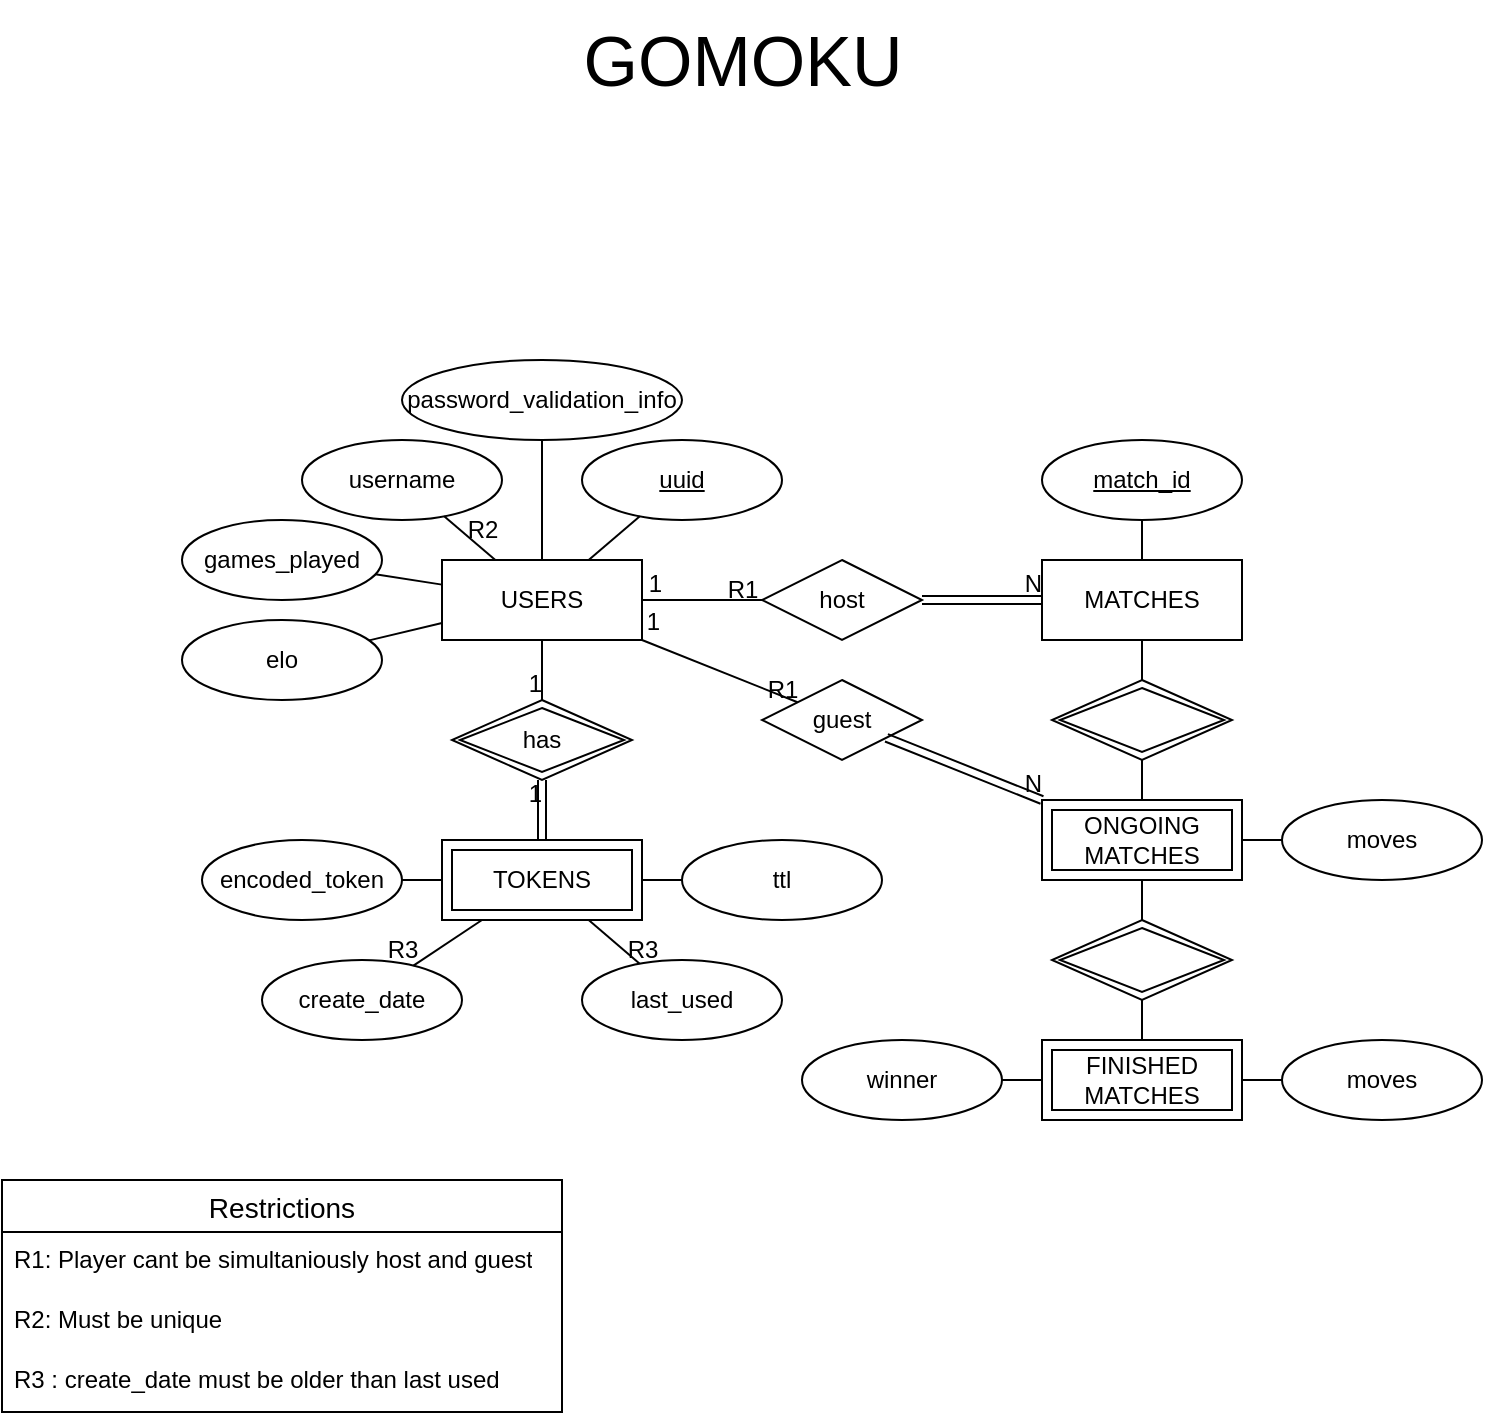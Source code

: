 <mxfile version="20.5.3" type="embed"><diagram name="Page-1" id="w9ihNUBb9Rjg-Ea71THt"><mxGraphModel dx="883" dy="750" grid="1" gridSize="10" guides="1" tooltips="1" connect="1" arrows="1" fold="1" page="1" pageScale="1" pageWidth="827" pageHeight="1169" math="0" shadow="0"><root><mxCell id="0"/><mxCell id="1" parent="0"/><mxCell id="yqkwtP5y6iGvj30xNfCS-49" value="Restrictions" style="swimlane;fontStyle=0;childLayout=stackLayout;horizontal=1;startSize=26;horizontalStack=0;resizeParent=1;resizeParentMax=0;resizeLast=0;collapsible=1;marginBottom=0;align=center;fontSize=14;" parent="1" vertex="1"><mxGeometry x="40" y="640" width="280" height="116" as="geometry"/></mxCell><mxCell id="yqkwtP5y6iGvj30xNfCS-50" value="R1: Player cant be simultaniously host and guest" style="text;strokeColor=none;fillColor=none;spacingLeft=4;spacingRight=4;overflow=hidden;rotatable=0;points=[[0,0.5],[1,0.5]];portConstraint=eastwest;fontSize=12;whiteSpace=wrap;html=1;" parent="yqkwtP5y6iGvj30xNfCS-49" vertex="1"><mxGeometry y="26" width="280" height="30" as="geometry"/></mxCell><mxCell id="yqkwtP5y6iGvj30xNfCS-51" value="R2: Must be unique" style="text;strokeColor=none;fillColor=none;spacingLeft=4;spacingRight=4;overflow=hidden;rotatable=0;points=[[0,0.5],[1,0.5]];portConstraint=eastwest;fontSize=12;whiteSpace=wrap;html=1;" parent="yqkwtP5y6iGvj30xNfCS-49" vertex="1"><mxGeometry y="56" width="280" height="30" as="geometry"/></mxCell><mxCell id="yqkwtP5y6iGvj30xNfCS-52" value="R3 : create_date must be older than last used" style="text;strokeColor=none;fillColor=none;spacingLeft=4;spacingRight=4;overflow=hidden;rotatable=0;points=[[0,0.5],[1,0.5]];portConstraint=eastwest;fontSize=12;whiteSpace=wrap;html=1;" parent="yqkwtP5y6iGvj30xNfCS-49" vertex="1"><mxGeometry y="86" width="280" height="30" as="geometry"/></mxCell><mxCell id="57" value="GOMOKU" style="text;html=1;align=center;verticalAlign=middle;resizable=0;points=[];autosize=1;strokeColor=none;fillColor=none;fontSize=35;" parent="1" vertex="1"><mxGeometry x="320" y="50" width="180" height="60" as="geometry"/></mxCell><mxCell id="yqkwtP5y6iGvj30xNfCS-2" value="USERS" style="whiteSpace=wrap;html=1;align=center;container=0;" parent="1" vertex="1"><mxGeometry x="260" y="330" width="100" height="40" as="geometry"/></mxCell><mxCell id="yqkwtP5y6iGvj30xNfCS-3" value="username" style="ellipse;whiteSpace=wrap;html=1;align=center;container=0;" parent="1" vertex="1"><mxGeometry x="190" y="270" width="100" height="40" as="geometry"/></mxCell><mxCell id="yqkwtP5y6iGvj30xNfCS-4" value="uuid" style="ellipse;whiteSpace=wrap;html=1;align=center;fontStyle=4;container=0;" parent="1" vertex="1"><mxGeometry x="330" y="270" width="100" height="40" as="geometry"/></mxCell><mxCell id="yqkwtP5y6iGvj30xNfCS-6" value="MATCHES" style="whiteSpace=wrap;html=1;align=center;container=0;" parent="1" vertex="1"><mxGeometry x="560" y="330" width="100" height="40" as="geometry"/></mxCell><mxCell id="yqkwtP5y6iGvj30xNfCS-8" value="moves" style="ellipse;whiteSpace=wrap;html=1;align=center;container=0;" parent="1" vertex="1"><mxGeometry x="680" y="450" width="100" height="40" as="geometry"/></mxCell><mxCell id="yqkwtP5y6iGvj30xNfCS-9" value="match_id" style="ellipse;whiteSpace=wrap;html=1;align=center;fontStyle=4;container=0;" parent="1" vertex="1"><mxGeometry x="560" y="270" width="100" height="40" as="geometry"/></mxCell><mxCell id="yqkwtP5y6iGvj30xNfCS-12" value="" style="endArrow=none;html=1;rounded=0;" parent="1" source="yqkwtP5y6iGvj30xNfCS-9" target="yqkwtP5y6iGvj30xNfCS-6" edge="1"><mxGeometry relative="1" as="geometry"><mxPoint x="395" y="550" as="sourcePoint"/><mxPoint x="555" y="550" as="targetPoint"/></mxGeometry></mxCell><mxCell id="yqkwtP5y6iGvj30xNfCS-14" value="" style="endArrow=none;html=1;rounded=0;" parent="1" source="72" target="yqkwtP5y6iGvj30xNfCS-8" edge="1"><mxGeometry relative="1" as="geometry"><mxPoint x="660" y="470" as="sourcePoint"/><mxPoint x="555" y="550" as="targetPoint"/></mxGeometry></mxCell><mxCell id="yqkwtP5y6iGvj30xNfCS-15" value="" style="endArrow=none;html=1;rounded=0;" parent="1" source="yqkwtP5y6iGvj30xNfCS-4" target="yqkwtP5y6iGvj30xNfCS-2" edge="1"><mxGeometry relative="1" as="geometry"><mxPoint x="409" y="550" as="sourcePoint"/><mxPoint x="569" y="550" as="targetPoint"/></mxGeometry></mxCell><mxCell id="yqkwtP5y6iGvj30xNfCS-16" value="" style="endArrow=none;html=1;rounded=0;" parent="1" source="yqkwtP5y6iGvj30xNfCS-3" target="yqkwtP5y6iGvj30xNfCS-2" edge="1"><mxGeometry relative="1" as="geometry"><mxPoint x="409" y="550" as="sourcePoint"/><mxPoint x="569" y="550" as="targetPoint"/></mxGeometry></mxCell><mxCell id="yqkwtP5y6iGvj30xNfCS-19" value="elo" style="ellipse;whiteSpace=wrap;html=1;align=center;container=0;" parent="1" vertex="1"><mxGeometry x="130" y="360" width="100" height="40" as="geometry"/></mxCell><mxCell id="yqkwtP5y6iGvj30xNfCS-31" value="password_validation_info" style="ellipse;whiteSpace=wrap;html=1;align=center;container=0;" parent="1" vertex="1"><mxGeometry x="240" y="230" width="140" height="40" as="geometry"/></mxCell><mxCell id="yqkwtP5y6iGvj30xNfCS-43" value="encoded_token" style="ellipse;whiteSpace=wrap;html=1;align=center;container=0;" parent="1" vertex="1"><mxGeometry x="140" y="470" width="100" height="40" as="geometry"/></mxCell><mxCell id="yqkwtP5y6iGvj30xNfCS-44" value="" style="endArrow=none;html=1;rounded=0;" parent="1" source="39" target="yqkwtP5y6iGvj30xNfCS-43" edge="1"><mxGeometry relative="1" as="geometry"><mxPoint x="259.0" y="470.0" as="sourcePoint"/><mxPoint x="639" y="648" as="targetPoint"/></mxGeometry></mxCell><mxCell id="yqkwtP5y6iGvj30xNfCS-45" value="host" style="shape=rhombus;perimeter=rhombusPerimeter;whiteSpace=wrap;html=1;align=center;container=0;" parent="1" vertex="1"><mxGeometry x="420" y="330" width="80" height="40" as="geometry"/></mxCell><mxCell id="yqkwtP5y6iGvj30xNfCS-59" value="guest" style="shape=rhombus;perimeter=rhombusPerimeter;whiteSpace=wrap;html=1;align=center;container=0;" parent="1" vertex="1"><mxGeometry x="420" y="390" width="80" height="40" as="geometry"/></mxCell><mxCell id="yqkwtP5y6iGvj30xNfCS-64" value="R1" style="text;html=1;align=center;verticalAlign=middle;resizable=0;points=[];autosize=1;strokeColor=none;fillColor=none;container=0;" parent="1" vertex="1"><mxGeometry x="390" y="330" width="40" height="30" as="geometry"/></mxCell><mxCell id="yqkwtP5y6iGvj30xNfCS-65" value="R1" style="text;html=1;align=center;verticalAlign=middle;resizable=0;points=[];autosize=1;strokeColor=none;fillColor=none;container=0;" parent="1" vertex="1"><mxGeometry x="410" y="380" width="40" height="30" as="geometry"/></mxCell><mxCell id="4" value="winner" style="ellipse;whiteSpace=wrap;html=1;align=center;container=0;" parent="1" vertex="1"><mxGeometry x="440" y="570" width="100" height="40" as="geometry"/></mxCell><mxCell id="5" value="" style="endArrow=none;html=1;rounded=0;" parent="1" source="73" target="4" edge="1"><mxGeometry relative="1" as="geometry"><mxPoint x="560" y="590" as="sourcePoint"/><mxPoint x="590" y="630" as="targetPoint"/></mxGeometry></mxCell><mxCell id="8" value="" style="endArrow=none;html=1;rounded=0;" parent="1" source="67" target="yqkwtP5y6iGvj30xNfCS-6" edge="1"><mxGeometry relative="1" as="geometry"><mxPoint x="609" y="390" as="sourcePoint"/><mxPoint x="489" y="420" as="targetPoint"/></mxGeometry></mxCell><mxCell id="9" value="games_played" style="ellipse;whiteSpace=wrap;html=1;align=center;container=0;" parent="1" vertex="1"><mxGeometry x="130" y="310" width="100" height="40" as="geometry"/></mxCell><mxCell id="15" value="R2" style="text;html=1;align=center;verticalAlign=middle;resizable=0;points=[];autosize=1;strokeColor=none;fillColor=none;container=0;" parent="1" vertex="1"><mxGeometry x="260" y="300" width="40" height="30" as="geometry"/></mxCell><mxCell id="19" value="create_date" style="ellipse;whiteSpace=wrap;html=1;align=center;container=0;" parent="1" vertex="1"><mxGeometry x="170" y="530" width="100" height="40" as="geometry"/></mxCell><mxCell id="20" value="last_used" style="ellipse;whiteSpace=wrap;html=1;align=center;container=0;" parent="1" vertex="1"><mxGeometry x="330" y="530" width="100" height="40" as="geometry"/></mxCell><mxCell id="21" value="" style="endArrow=none;html=1;rounded=0;" parent="1" source="39" target="20" edge="1"><mxGeometry relative="1" as="geometry"><mxPoint x="309.0" y="490.0" as="sourcePoint"/><mxPoint x="489" y="420" as="targetPoint"/></mxGeometry></mxCell><mxCell id="22" value="" style="endArrow=none;html=1;rounded=0;" parent="1" source="39" target="19" edge="1"><mxGeometry relative="1" as="geometry"><mxPoint x="278.954" y="490.0" as="sourcePoint"/><mxPoint x="489" y="420" as="targetPoint"/></mxGeometry></mxCell><mxCell id="23" value="R3" style="text;html=1;align=center;verticalAlign=middle;resizable=0;points=[];autosize=1;strokeColor=none;fillColor=none;container=0;" parent="1" vertex="1"><mxGeometry x="220" y="510" width="40" height="30" as="geometry"/></mxCell><mxCell id="24" value="R3" style="text;html=1;align=center;verticalAlign=middle;resizable=0;points=[];autosize=1;strokeColor=none;fillColor=none;container=0;" parent="1" vertex="1"><mxGeometry x="340" y="510" width="40" height="30" as="geometry"/></mxCell><mxCell id="25" value="ttl" style="ellipse;whiteSpace=wrap;html=1;align=center;container=0;" parent="1" vertex="1"><mxGeometry x="380" y="470" width="100" height="40" as="geometry"/></mxCell><mxCell id="26" value="" style="endArrow=none;html=1;rounded=0;" parent="1" source="39" target="25" edge="1"><mxGeometry relative="1" as="geometry"><mxPoint x="339.046" y="490.0" as="sourcePoint"/><mxPoint x="489" y="420" as="targetPoint"/></mxGeometry></mxCell><mxCell id="29" value="" style="endArrow=none;html=1;rounded=0;" parent="1" source="yqkwtP5y6iGvj30xNfCS-2" target="yqkwtP5y6iGvj30xNfCS-31" edge="1"><mxGeometry relative="1" as="geometry"><mxPoint x="259" y="180" as="sourcePoint"/><mxPoint x="489" y="270" as="targetPoint"/></mxGeometry></mxCell><mxCell id="38" value="has" style="shape=rhombus;double=1;perimeter=rhombusPerimeter;whiteSpace=wrap;html=1;align=center;container=0;" parent="1" vertex="1"><mxGeometry x="265" y="400" width="90" height="40" as="geometry"/></mxCell><mxCell id="39" value="TOKENS" style="shape=ext;margin=3;double=1;whiteSpace=wrap;html=1;align=center;container=0;" parent="1" vertex="1"><mxGeometry x="260" y="470" width="100" height="40" as="geometry"/></mxCell><mxCell id="42" value="" style="shape=link;html=1;rounded=0;" parent="1" source="38" target="39" edge="1"><mxGeometry relative="1" as="geometry"><mxPoint x="229" y="420" as="sourcePoint"/><mxPoint x="389" y="420" as="targetPoint"/></mxGeometry></mxCell><mxCell id="43" value="1" style="resizable=0;html=1;align=right;verticalAlign=bottom;container=0;" parent="42" connectable="0" vertex="1"><mxGeometry relative="1" as="geometry"/></mxCell><mxCell id="44" value="" style="endArrow=none;html=1;rounded=0;" parent="1" source="38" target="yqkwtP5y6iGvj30xNfCS-2" edge="1"><mxGeometry relative="1" as="geometry"><mxPoint x="229" y="420" as="sourcePoint"/><mxPoint x="389" y="420" as="targetPoint"/></mxGeometry></mxCell><mxCell id="45" value="1" style="resizable=0;html=1;align=right;verticalAlign=bottom;container=0;" parent="44" connectable="0" vertex="1"><mxGeometry relative="1" as="geometry"><mxPoint y="15" as="offset"/></mxGeometry></mxCell><mxCell id="49" value="" style="endArrow=none;html=1;rounded=0;" parent="1" source="yqkwtP5y6iGvj30xNfCS-45" target="yqkwtP5y6iGvj30xNfCS-2" edge="1"><mxGeometry relative="1" as="geometry"><mxPoint x="229" y="420" as="sourcePoint"/><mxPoint x="389" y="420" as="targetPoint"/></mxGeometry></mxCell><mxCell id="50" value="1" style="resizable=0;html=1;align=right;verticalAlign=bottom;container=0;" parent="49" connectable="0" vertex="1"><mxGeometry relative="1" as="geometry"><mxPoint x="-20" as="offset"/></mxGeometry></mxCell><mxCell id="51" value="" style="endArrow=none;html=1;rounded=0;" parent="1" source="yqkwtP5y6iGvj30xNfCS-59" target="yqkwtP5y6iGvj30xNfCS-2" edge="1"><mxGeometry relative="1" as="geometry"><mxPoint x="229" y="420" as="sourcePoint"/><mxPoint x="389" y="420" as="targetPoint"/></mxGeometry></mxCell><mxCell id="52" value="1" style="resizable=0;html=1;align=right;verticalAlign=bottom;container=0;" parent="51" connectable="0" vertex="1"><mxGeometry relative="1" as="geometry"><mxPoint x="-29" y="-16" as="offset"/></mxGeometry></mxCell><mxCell id="63" value="moves" style="ellipse;whiteSpace=wrap;html=1;align=center;container=0;" parent="1" vertex="1"><mxGeometry x="680" y="570" width="100" height="40" as="geometry"/></mxCell><mxCell id="64" value="" style="endArrow=none;html=1;rounded=0;" parent="1" source="73" target="63" edge="1"><mxGeometry relative="1" as="geometry"><mxPoint x="660" y="590" as="sourcePoint"/><mxPoint x="510" y="610" as="targetPoint"/></mxGeometry></mxCell><mxCell id="67" value="" style="shape=rhombus;double=1;perimeter=rhombusPerimeter;whiteSpace=wrap;html=1;align=center;container=0;" parent="1" vertex="1"><mxGeometry x="565" y="390" width="90" height="40" as="geometry"/></mxCell><mxCell id="68" value="" style="endArrow=none;html=1;rounded=0;" parent="1" source="72" target="67" edge="1"><mxGeometry relative="1" as="geometry"><mxPoint x="609.667" y="450" as="sourcePoint"/><mxPoint x="500" y="400" as="targetPoint"/></mxGeometry></mxCell><mxCell id="70" value="" style="shape=rhombus;double=1;perimeter=rhombusPerimeter;whiteSpace=wrap;html=1;align=center;container=0;" parent="1" vertex="1"><mxGeometry x="565" y="510" width="90" height="40" as="geometry"/></mxCell><mxCell id="71" value="" style="endArrow=none;html=1;rounded=0;" parent="1" source="73" target="70" edge="1"><mxGeometry relative="1" as="geometry"><mxPoint x="610" y="570" as="sourcePoint"/><mxPoint x="501" y="520" as="targetPoint"/></mxGeometry></mxCell><mxCell id="72" value="ONGOING MATCHES" style="shape=ext;margin=3;double=1;whiteSpace=wrap;html=1;align=center;" parent="1" vertex="1"><mxGeometry x="560" y="450" width="100" height="40" as="geometry"/></mxCell><mxCell id="69" value="" style="endArrow=none;html=1;rounded=0;" parent="1" source="70" target="72" edge="1"><mxGeometry relative="1" as="geometry"><mxPoint x="610" y="510" as="sourcePoint"/><mxPoint x="610" y="490" as="targetPoint"/></mxGeometry></mxCell><mxCell id="73" value="FINISHED MATCHES" style="shape=ext;margin=3;double=1;whiteSpace=wrap;html=1;align=center;" parent="1" vertex="1"><mxGeometry x="560" y="570" width="100" height="40" as="geometry"/></mxCell><mxCell id="76" value="" style="endArrow=none;html=1;rounded=0;" parent="1" source="yqkwtP5y6iGvj30xNfCS-2" target="9" edge="1"><mxGeometry width="50" height="50" relative="1" as="geometry"><mxPoint x="430" y="410" as="sourcePoint"/><mxPoint x="480" y="360" as="targetPoint"/></mxGeometry></mxCell><mxCell id="77" value="" style="endArrow=none;html=1;rounded=0;" parent="1" source="yqkwtP5y6iGvj30xNfCS-19" target="yqkwtP5y6iGvj30xNfCS-2" edge="1"><mxGeometry width="50" height="50" relative="1" as="geometry"><mxPoint x="430" y="410" as="sourcePoint"/><mxPoint x="480" y="360" as="targetPoint"/></mxGeometry></mxCell><mxCell id="80" value="" style="shape=link;html=1;rounded=0;" parent="1" source="yqkwtP5y6iGvj30xNfCS-45" target="yqkwtP5y6iGvj30xNfCS-6" edge="1"><mxGeometry relative="1" as="geometry"><mxPoint x="380" y="380" as="sourcePoint"/><mxPoint x="540" y="380" as="targetPoint"/></mxGeometry></mxCell><mxCell id="81" value="N" style="resizable=0;html=1;align=right;verticalAlign=bottom;" parent="80" connectable="0" vertex="1"><mxGeometry x="1" relative="1" as="geometry"/></mxCell><mxCell id="82" value="" style="shape=link;html=1;rounded=0;" parent="1" source="yqkwtP5y6iGvj30xNfCS-59" target="72" edge="1"><mxGeometry relative="1" as="geometry"><mxPoint x="380" y="380" as="sourcePoint"/><mxPoint x="540" y="380" as="targetPoint"/></mxGeometry></mxCell><mxCell id="83" value="N" style="resizable=0;html=1;align=right;verticalAlign=bottom;" parent="82" connectable="0" vertex="1"><mxGeometry x="1" relative="1" as="geometry"/></mxCell></root></mxGraphModel></diagram></mxfile>